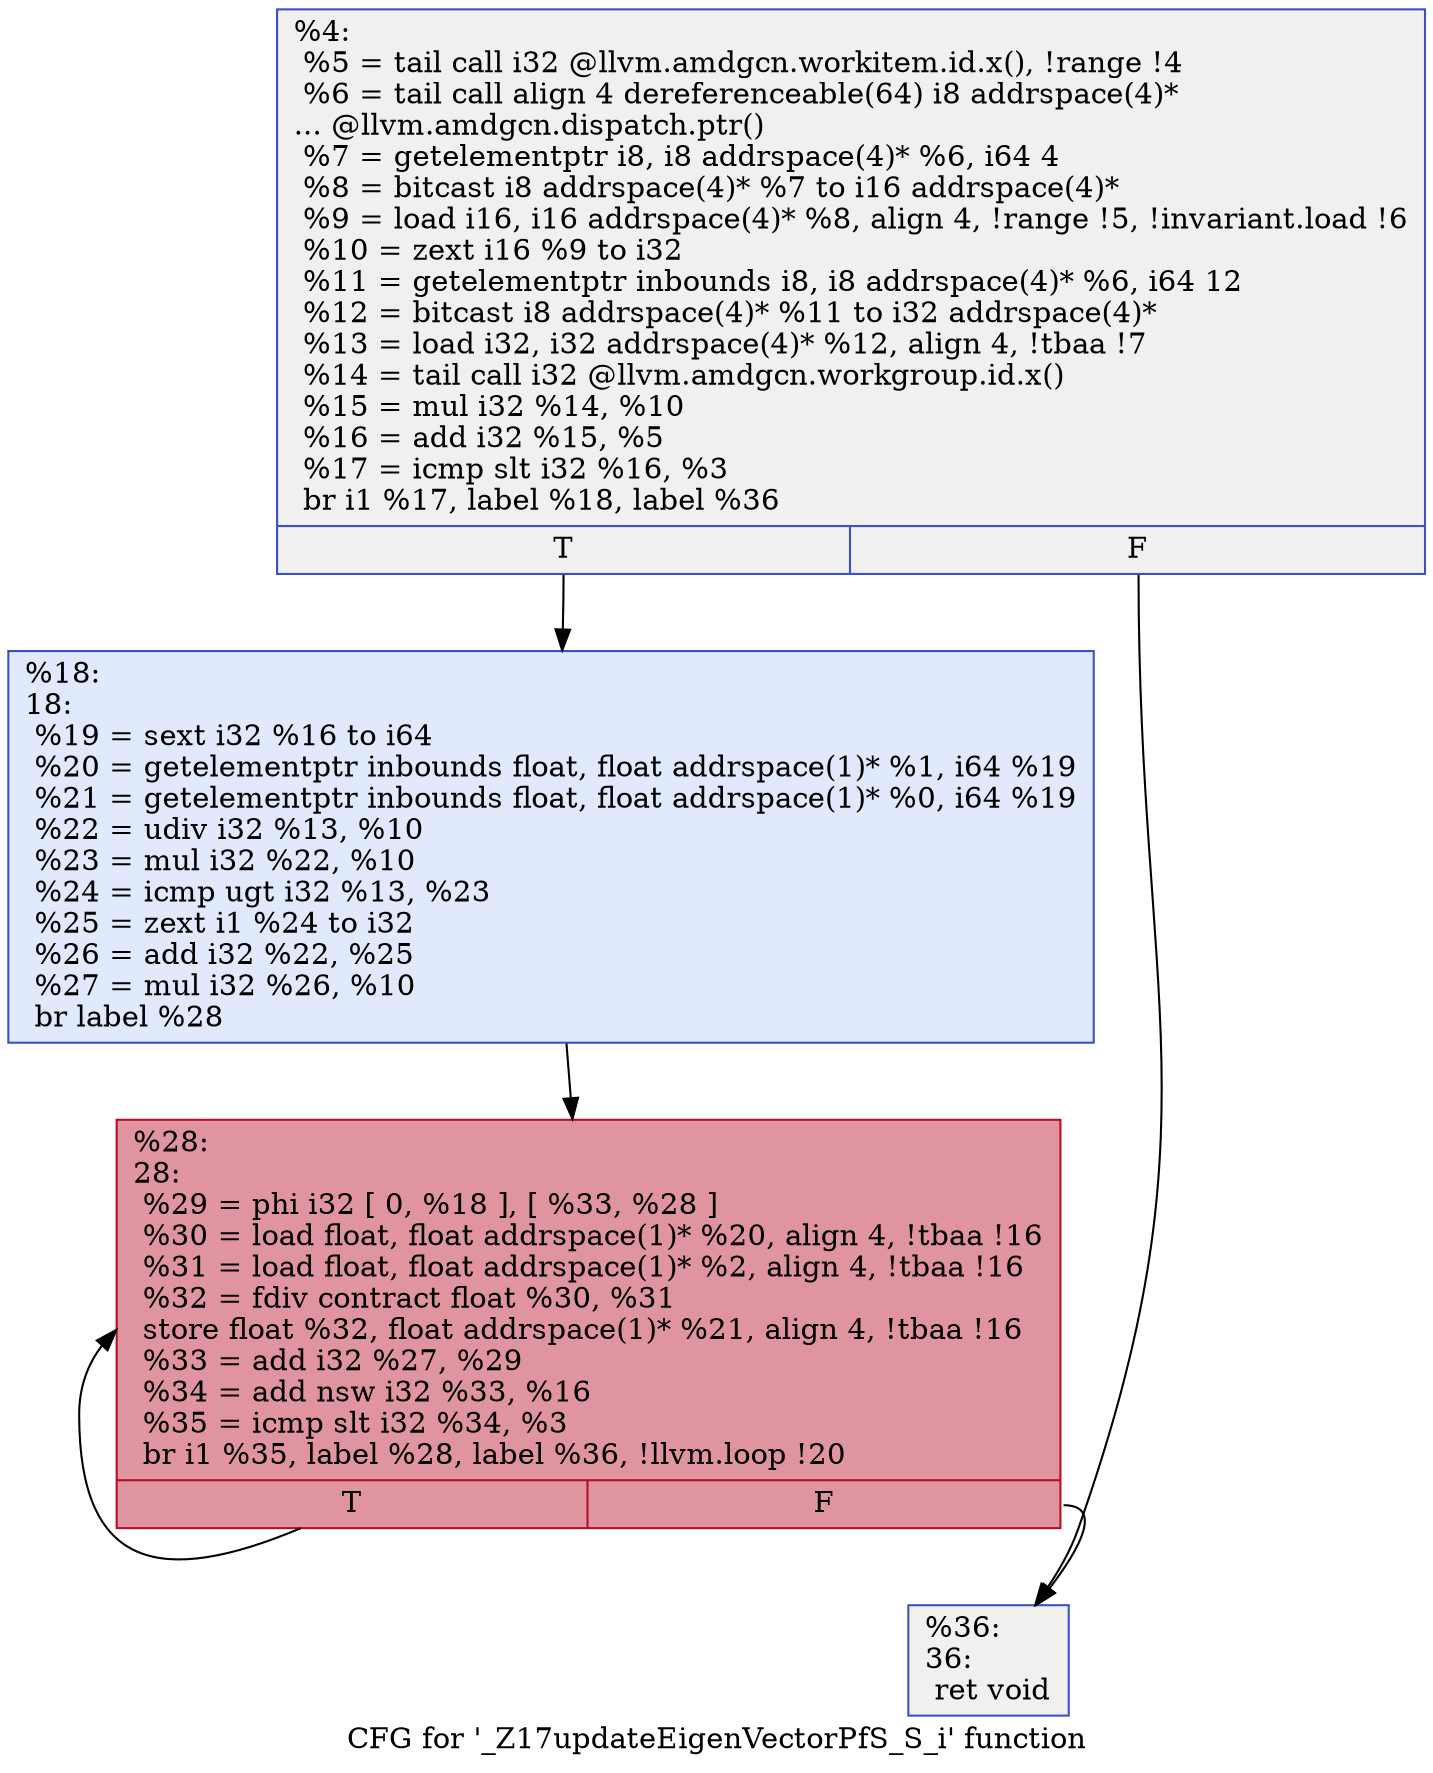 digraph "CFG for '_Z17updateEigenVectorPfS_S_i' function" {
	label="CFG for '_Z17updateEigenVectorPfS_S_i' function";

	Node0x5ef9500 [shape=record,color="#3d50c3ff", style=filled, fillcolor="#dedcdb70",label="{%4:\l  %5 = tail call i32 @llvm.amdgcn.workitem.id.x(), !range !4\l  %6 = tail call align 4 dereferenceable(64) i8 addrspace(4)*\l... @llvm.amdgcn.dispatch.ptr()\l  %7 = getelementptr i8, i8 addrspace(4)* %6, i64 4\l  %8 = bitcast i8 addrspace(4)* %7 to i16 addrspace(4)*\l  %9 = load i16, i16 addrspace(4)* %8, align 4, !range !5, !invariant.load !6\l  %10 = zext i16 %9 to i32\l  %11 = getelementptr inbounds i8, i8 addrspace(4)* %6, i64 12\l  %12 = bitcast i8 addrspace(4)* %11 to i32 addrspace(4)*\l  %13 = load i32, i32 addrspace(4)* %12, align 4, !tbaa !7\l  %14 = tail call i32 @llvm.amdgcn.workgroup.id.x()\l  %15 = mul i32 %14, %10\l  %16 = add i32 %15, %5\l  %17 = icmp slt i32 %16, %3\l  br i1 %17, label %18, label %36\l|{<s0>T|<s1>F}}"];
	Node0x5ef9500:s0 -> Node0x5efb740;
	Node0x5ef9500:s1 -> Node0x5efb7d0;
	Node0x5efb740 [shape=record,color="#3d50c3ff", style=filled, fillcolor="#b9d0f970",label="{%18:\l18:                                               \l  %19 = sext i32 %16 to i64\l  %20 = getelementptr inbounds float, float addrspace(1)* %1, i64 %19\l  %21 = getelementptr inbounds float, float addrspace(1)* %0, i64 %19\l  %22 = udiv i32 %13, %10\l  %23 = mul i32 %22, %10\l  %24 = icmp ugt i32 %13, %23\l  %25 = zext i1 %24 to i32\l  %26 = add i32 %22, %25\l  %27 = mul i32 %26, %10\l  br label %28\l}"];
	Node0x5efb740 -> Node0x5efbe00;
	Node0x5efbe00 [shape=record,color="#b70d28ff", style=filled, fillcolor="#b70d2870",label="{%28:\l28:                                               \l  %29 = phi i32 [ 0, %18 ], [ %33, %28 ]\l  %30 = load float, float addrspace(1)* %20, align 4, !tbaa !16\l  %31 = load float, float addrspace(1)* %2, align 4, !tbaa !16\l  %32 = fdiv contract float %30, %31\l  store float %32, float addrspace(1)* %21, align 4, !tbaa !16\l  %33 = add i32 %27, %29\l  %34 = add nsw i32 %33, %16\l  %35 = icmp slt i32 %34, %3\l  br i1 %35, label %28, label %36, !llvm.loop !20\l|{<s0>T|<s1>F}}"];
	Node0x5efbe00:s0 -> Node0x5efbe00;
	Node0x5efbe00:s1 -> Node0x5efb7d0;
	Node0x5efb7d0 [shape=record,color="#3d50c3ff", style=filled, fillcolor="#dedcdb70",label="{%36:\l36:                                               \l  ret void\l}"];
}
